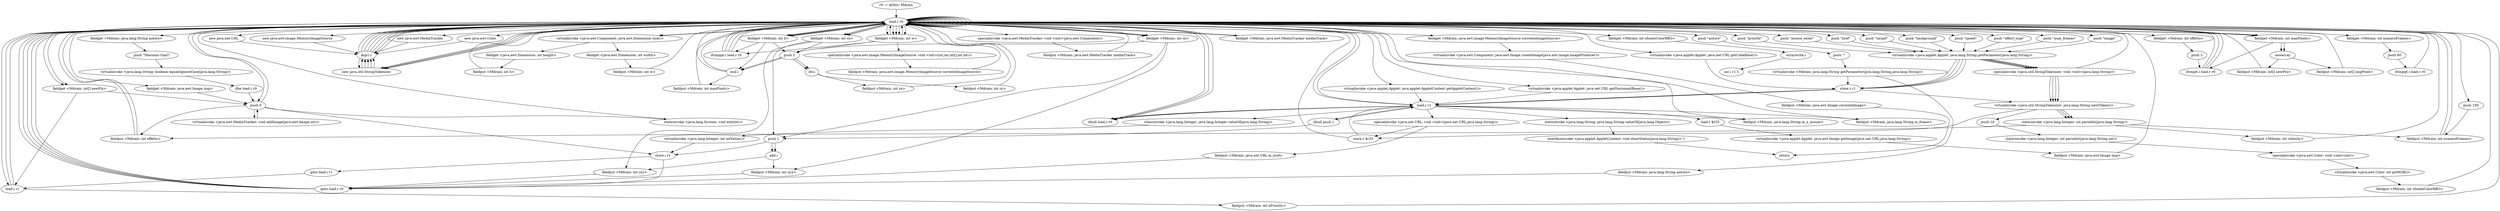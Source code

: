 digraph "" {
    "r0 := @this: Mdrain"
    "load.r r0"
    "r0 := @this: Mdrain"->"load.r r0";
    "load.r r0"->"load.r r0";
    "push \"autore\""
    "load.r r0"->"push \"autore\"";
    "push \"\""
    "push \"autore\""->"push \"\"";
    "virtualinvoke <Mdrain: java.lang.String getParameter(java.lang.String,java.lang.String)>"
    "push \"\""->"virtualinvoke <Mdrain: java.lang.String getParameter(java.lang.String,java.lang.String)>";
    "fieldput <Mdrain: java.lang.String autore>"
    "virtualinvoke <Mdrain: java.lang.String getParameter(java.lang.String,java.lang.String)>"->"fieldput <Mdrain: java.lang.String autore>";
    "goto load.r r0"
    "fieldput <Mdrain: java.lang.String autore>"->"goto load.r r0";
    "goto load.r r0"->"load.r r0";
    "fieldget <Mdrain: java.lang.String autore>"
    "load.r r0"->"fieldget <Mdrain: java.lang.String autore>";
    "push \"Massimo Giari\""
    "fieldget <Mdrain: java.lang.String autore>"->"push \"Massimo Giari\"";
    "virtualinvoke <java.lang.String: boolean equalsIgnoreCase(java.lang.String)>"
    "push \"Massimo Giari\""->"virtualinvoke <java.lang.String: boolean equalsIgnoreCase(java.lang.String)>";
    "ifne load.r r0"
    "virtualinvoke <java.lang.String: boolean equalsIgnoreCase(java.lang.String)>"->"ifne load.r r0";
    "push 0"
    "ifne load.r r0"->"push 0";
    "staticinvoke <java.lang.System: void exit(int)>"
    "push 0"->"staticinvoke <java.lang.System: void exit(int)>";
    "staticinvoke <java.lang.System: void exit(int)>"->"load.r r0";
    "push \"priority\""
    "load.r r0"->"push \"priority\"";
    "virtualinvoke <java.applet.Applet: java.lang.String getParameter(java.lang.String)>"
    "push \"priority\""->"virtualinvoke <java.applet.Applet: java.lang.String getParameter(java.lang.String)>";
    "store.r r1"
    "virtualinvoke <java.applet.Applet: java.lang.String getParameter(java.lang.String)>"->"store.r r1";
    "load.r r1"
    "store.r r1"->"load.r r1";
    "ifnull push 1"
    "load.r r1"->"ifnull push 1";
    "ifnull push 1"->"load.r r1";
    "staticinvoke <java.lang.Integer: java.lang.Integer valueOf(java.lang.String)>"
    "load.r r1"->"staticinvoke <java.lang.Integer: java.lang.Integer valueOf(java.lang.String)>";
    "virtualinvoke <java.lang.Integer: int intValue()>"
    "staticinvoke <java.lang.Integer: java.lang.Integer valueOf(java.lang.String)>"->"virtualinvoke <java.lang.Integer: int intValue()>";
    "store.i r1"
    "virtualinvoke <java.lang.Integer: int intValue()>"->"store.i r1";
    "store.i r1"->"goto load.r r0";
    "goto load.r r0"->"load.r r0";
    "load.i r1"
    "load.r r0"->"load.i r1";
    "fieldput <Mdrain: int nPriority>"
    "load.i r1"->"fieldput <Mdrain: int nPriority>";
    "fieldput <Mdrain: int nPriority>"->"load.r r0";
    "push \"mouse_enter\""
    "load.r r0"->"push \"mouse_enter\"";
    "push \"mouse_enter\""->"virtualinvoke <java.applet.Applet: java.lang.String getParameter(java.lang.String)>";
    "virtualinvoke <java.applet.Applet: java.lang.String getParameter(java.lang.String)>"->"store.r r1";
    "store.r r1"->"load.r r1";
    "ifnull load.r r0"
    "load.r r1"->"ifnull load.r r0";
    "ifnull load.r r0"->"load.r r0";
    "load.r r0"->"load.r r1";
    "fieldput <Mdrain: java.lang.String m_s_mouse>"
    "load.r r1"->"fieldput <Mdrain: java.lang.String m_s_mouse>";
    "fieldput <Mdrain: java.lang.String m_s_mouse>"->"load.r r0";
    "push \"href\""
    "load.r r0"->"push \"href\"";
    "push \"href\""->"virtualinvoke <java.applet.Applet: java.lang.String getParameter(java.lang.String)>";
    "virtualinvoke <java.applet.Applet: java.lang.String getParameter(java.lang.String)>"->"store.r r1";
    "store.r r1"->"load.r r1";
    "load.r r1"->"ifnull load.r r0";
    "ifnull load.r r0"->"load.r r0";
    "new java.net.URL"
    "load.r r0"->"new java.net.URL";
    "dup1.r"
    "new java.net.URL"->"dup1.r";
    "dup1.r"->"load.r r0";
    "virtualinvoke <java.applet.Applet: java.net.URL getDocumentBase()>"
    "load.r r0"->"virtualinvoke <java.applet.Applet: java.net.URL getDocumentBase()>";
    "virtualinvoke <java.applet.Applet: java.net.URL getDocumentBase()>"->"load.r r1";
    "specialinvoke <java.net.URL: void <init>(java.net.URL,java.lang.String)>"
    "load.r r1"->"specialinvoke <java.net.URL: void <init>(java.net.URL,java.lang.String)>";
    "fieldput <Mdrain: java.net.URL m_href>"
    "specialinvoke <java.net.URL: void <init>(java.net.URL,java.lang.String)>"->"fieldput <Mdrain: java.net.URL m_href>";
    "fieldput <Mdrain: java.net.URL m_href>"->"goto load.r r0";
    "goto load.r r0"->"load.r r0";
    "push \"target\""
    "load.r r0"->"push \"target\"";
    "push \"target\""->"virtualinvoke <java.applet.Applet: java.lang.String getParameter(java.lang.String)>";
    "virtualinvoke <java.applet.Applet: java.lang.String getParameter(java.lang.String)>"->"store.r r1";
    "store.r r1"->"load.r r1";
    "load.r r1"->"ifnull load.r r0";
    "ifnull load.r r0"->"load.r r0";
    "load.r r0"->"load.r r1";
    "fieldput <Mdrain: java.lang.String m_frame>"
    "load.r r1"->"fieldput <Mdrain: java.lang.String m_frame>";
    "fieldput <Mdrain: java.lang.String m_frame>"->"load.r r0";
    "load.r r0"->"load.r r0";
    "virtualinvoke <java.awt.Component: java.awt.Dimension size()>"
    "load.r r0"->"virtualinvoke <java.awt.Component: java.awt.Dimension size()>";
    "fieldget <java.awt.Dimension: int width>"
    "virtualinvoke <java.awt.Component: java.awt.Dimension size()>"->"fieldget <java.awt.Dimension: int width>";
    "fieldput <Mdrain: int w>"
    "fieldget <java.awt.Dimension: int width>"->"fieldput <Mdrain: int w>";
    "fieldput <Mdrain: int w>"->"load.r r0";
    "load.r r0"->"load.r r0";
    "load.r r0"->"virtualinvoke <java.awt.Component: java.awt.Dimension size()>";
    "fieldget <java.awt.Dimension: int height>"
    "virtualinvoke <java.awt.Component: java.awt.Dimension size()>"->"fieldget <java.awt.Dimension: int height>";
    "fieldput <Mdrain: int h>"
    "fieldget <java.awt.Dimension: int height>"->"fieldput <Mdrain: int h>";
    "fieldput <Mdrain: int h>"->"load.r r0";
    "load.r r0"->"load.r r0";
    "fieldget <Mdrain: int w>"
    "load.r r0"->"fieldget <Mdrain: int w>";
    "fieldget <Mdrain: int w>"->"load.r r0";
    "fieldget <Mdrain: int h>"
    "load.r r0"->"fieldget <Mdrain: int h>";
    "mul.i"
    "fieldget <Mdrain: int h>"->"mul.i";
    "fieldput <Mdrain: int maxPixels>"
    "mul.i"->"fieldput <Mdrain: int maxPixels>";
    "fieldput <Mdrain: int maxPixels>"->"load.r r0";
    "load.r r0"->"load.r r0";
    "load.r r0"->"fieldget <Mdrain: int w>";
    "push 2"
    "fieldget <Mdrain: int w>"->"push 2";
    "div.i"
    "push 2"->"div.i";
    "fieldput <Mdrain: int cx>"
    "div.i"->"fieldput <Mdrain: int cx>";
    "fieldput <Mdrain: int cx>"->"load.r r0";
    "load.r r0"->"load.r r0";
    "load.r r0"->"fieldget <Mdrain: int h>";
    "fieldget <Mdrain: int h>"->"push 2";
    "push 2"->"div.i";
    "fieldput <Mdrain: int cy>"
    "div.i"->"fieldput <Mdrain: int cy>";
    "fieldput <Mdrain: int cy>"->"load.r r0";
    "fieldget <Mdrain: int cx>"
    "load.r r0"->"fieldget <Mdrain: int cx>";
    "fieldget <Mdrain: int cx>"->"push 2";
    "push 2"->"mul.i";
    "mul.i"->"load.r r0";
    "load.r r0"->"fieldget <Mdrain: int w>";
    "ifcmpge.i load.r r0"
    "fieldget <Mdrain: int w>"->"ifcmpge.i load.r r0";
    "ifcmpge.i load.r r0"->"load.r r0";
    "load.r r0"->"load.r r0";
    "load.r r0"->"fieldget <Mdrain: int cx>";
    "push 1"
    "fieldget <Mdrain: int cx>"->"push 1";
    "add.i"
    "push 1"->"add.i";
    "fieldput <Mdrain: int cx2>"
    "add.i"->"fieldput <Mdrain: int cx2>";
    "fieldput <Mdrain: int cx2>"->"goto load.r r0";
    "goto load.r r0"->"load.r r0";
    "fieldget <Mdrain: int cy>"
    "load.r r0"->"fieldget <Mdrain: int cy>";
    "fieldget <Mdrain: int cy>"->"push 2";
    "push 2"->"mul.i";
    "mul.i"->"load.r r0";
    "load.r r0"->"fieldget <Mdrain: int h>";
    "fieldget <Mdrain: int h>"->"ifcmpge.i load.r r0";
    "ifcmpge.i load.r r0"->"load.r r0";
    "load.r r0"->"load.r r0";
    "load.r r0"->"fieldget <Mdrain: int cy>";
    "fieldget <Mdrain: int cy>"->"push 1";
    "push 1"->"add.i";
    "fieldput <Mdrain: int cy2>"
    "add.i"->"fieldput <Mdrain: int cy2>";
    "fieldput <Mdrain: int cy2>"->"goto load.r r0";
    "goto load.r r0"->"load.r r0";
    "load.r r0"->"load.r r0";
    "fieldget <Mdrain: int maxPixels>"
    "load.r r0"->"fieldget <Mdrain: int maxPixels>";
    "newarray"
    "fieldget <Mdrain: int maxPixels>"->"newarray";
    "fieldput <Mdrain: int[] newPix>"
    "newarray"->"fieldput <Mdrain: int[] newPix>";
    "fieldput <Mdrain: int[] newPix>"->"load.r r0";
    "new java.awt.MediaTracker"
    "load.r r0"->"new java.awt.MediaTracker";
    "new java.awt.MediaTracker"->"dup1.r";
    "dup1.r"->"load.r r0";
    "specialinvoke <java.awt.MediaTracker: void <init>(java.awt.Component)>"
    "load.r r0"->"specialinvoke <java.awt.MediaTracker: void <init>(java.awt.Component)>";
    "fieldput <Mdrain: java.awt.MediaTracker mediaTrack>"
    "specialinvoke <java.awt.MediaTracker: void <init>(java.awt.Component)>"->"fieldput <Mdrain: java.awt.MediaTracker mediaTrack>";
    "fieldput <Mdrain: java.awt.MediaTracker mediaTrack>"->"load.r r0";
    "new java.awt.Color"
    "load.r r0"->"new java.awt.Color";
    "new java.awt.Color"->"dup1.r";
    "new java.util.StringTokenizer"
    "dup1.r"->"new java.util.StringTokenizer";
    "new java.util.StringTokenizer"->"dup1.r";
    "dup1.r"->"load.r r0";
    "push \"background\""
    "load.r r0"->"push \"background\"";
    "push \"background\""->"virtualinvoke <java.applet.Applet: java.lang.String getParameter(java.lang.String)>";
    "specialinvoke <java.util.StringTokenizer: void <init>(java.lang.String)>"
    "virtualinvoke <java.applet.Applet: java.lang.String getParameter(java.lang.String)>"->"specialinvoke <java.util.StringTokenizer: void <init>(java.lang.String)>";
    "virtualinvoke <java.util.StringTokenizer: java.lang.String nextToken()>"
    "specialinvoke <java.util.StringTokenizer: void <init>(java.lang.String)>"->"virtualinvoke <java.util.StringTokenizer: java.lang.String nextToken()>";
    "push 16"
    "virtualinvoke <java.util.StringTokenizer: java.lang.String nextToken()>"->"push 16";
    "staticinvoke <java.lang.Integer: int parseInt(java.lang.String,int)>"
    "push 16"->"staticinvoke <java.lang.Integer: int parseInt(java.lang.String,int)>";
    "specialinvoke <java.awt.Color: void <init>(int)>"
    "staticinvoke <java.lang.Integer: int parseInt(java.lang.String,int)>"->"specialinvoke <java.awt.Color: void <init>(int)>";
    "virtualinvoke <java.awt.Color: int getRGB()>"
    "specialinvoke <java.awt.Color: void <init>(int)>"->"virtualinvoke <java.awt.Color: int getRGB()>";
    "fieldput <Mdrain: int sfondoColorRBG>"
    "virtualinvoke <java.awt.Color: int getRGB()>"->"fieldput <Mdrain: int sfondoColorRBG>";
    "fieldput <Mdrain: int sfondoColorRBG>"->"load.r r0";
    "load.r r0"->"new java.util.StringTokenizer";
    "new java.util.StringTokenizer"->"dup1.r";
    "dup1.r"->"load.r r0";
    "push \"speed\""
    "load.r r0"->"push \"speed\"";
    "push \"speed\""->"virtualinvoke <java.applet.Applet: java.lang.String getParameter(java.lang.String)>";
    "virtualinvoke <java.applet.Applet: java.lang.String getParameter(java.lang.String)>"->"specialinvoke <java.util.StringTokenizer: void <init>(java.lang.String)>";
    "specialinvoke <java.util.StringTokenizer: void <init>(java.lang.String)>"->"virtualinvoke <java.util.StringTokenizer: java.lang.String nextToken()>";
    "staticinvoke <java.lang.Integer: int parseInt(java.lang.String)>"
    "virtualinvoke <java.util.StringTokenizer: java.lang.String nextToken()>"->"staticinvoke <java.lang.Integer: int parseInt(java.lang.String)>";
    "fieldput <Mdrain: int velocity>"
    "staticinvoke <java.lang.Integer: int parseInt(java.lang.String)>"->"fieldput <Mdrain: int velocity>";
    "fieldput <Mdrain: int velocity>"->"load.r r0";
    "load.r r0"->"new java.util.StringTokenizer";
    "new java.util.StringTokenizer"->"dup1.r";
    "dup1.r"->"load.r r0";
    "push \"effect_type\""
    "load.r r0"->"push \"effect_type\"";
    "push \"effect_type\""->"virtualinvoke <java.applet.Applet: java.lang.String getParameter(java.lang.String)>";
    "virtualinvoke <java.applet.Applet: java.lang.String getParameter(java.lang.String)>"->"specialinvoke <java.util.StringTokenizer: void <init>(java.lang.String)>";
    "specialinvoke <java.util.StringTokenizer: void <init>(java.lang.String)>"->"virtualinvoke <java.util.StringTokenizer: java.lang.String nextToken()>";
    "virtualinvoke <java.util.StringTokenizer: java.lang.String nextToken()>"->"staticinvoke <java.lang.Integer: int parseInt(java.lang.String)>";
    "fieldput <Mdrain: int effetto>"
    "staticinvoke <java.lang.Integer: int parseInt(java.lang.String)>"->"fieldput <Mdrain: int effetto>";
    "fieldput <Mdrain: int effetto>"->"load.r r0";
    "fieldget <Mdrain: int effetto>"
    "load.r r0"->"fieldget <Mdrain: int effetto>";
    "push 3"
    "fieldget <Mdrain: int effetto>"->"push 3";
    "ifcmplt.i load.r r0"
    "push 3"->"ifcmplt.i load.r r0";
    "ifcmplt.i load.r r0"->"load.r r0";
    "load.r r0"->"push 0";
    "push 0"->"fieldput <Mdrain: int effetto>";
    "fieldput <Mdrain: int effetto>"->"load.r r0";
    "load.r r0"->"new java.util.StringTokenizer";
    "new java.util.StringTokenizer"->"dup1.r";
    "dup1.r"->"load.r r0";
    "push \"num_frames\""
    "load.r r0"->"push \"num_frames\"";
    "push \"num_frames\""->"virtualinvoke <java.applet.Applet: java.lang.String getParameter(java.lang.String)>";
    "virtualinvoke <java.applet.Applet: java.lang.String getParameter(java.lang.String)>"->"specialinvoke <java.util.StringTokenizer: void <init>(java.lang.String)>";
    "specialinvoke <java.util.StringTokenizer: void <init>(java.lang.String)>"->"virtualinvoke <java.util.StringTokenizer: java.lang.String nextToken()>";
    "virtualinvoke <java.util.StringTokenizer: java.lang.String nextToken()>"->"staticinvoke <java.lang.Integer: int parseInt(java.lang.String)>";
    "fieldput <Mdrain: int numeroFrames>"
    "staticinvoke <java.lang.Integer: int parseInt(java.lang.String)>"->"fieldput <Mdrain: int numeroFrames>";
    "fieldput <Mdrain: int numeroFrames>"->"load.r r0";
    "fieldget <Mdrain: int numeroFrames>"
    "load.r r0"->"fieldget <Mdrain: int numeroFrames>";
    "push 60"
    "fieldget <Mdrain: int numeroFrames>"->"push 60";
    "ifcmpgt.i load.r r0"
    "push 60"->"ifcmpgt.i load.r r0";
    "ifcmpgt.i load.r r0"->"load.r r0";
    "push 100"
    "load.r r0"->"push 100";
    "push 100"->"fieldput <Mdrain: int numeroFrames>";
    "fieldput <Mdrain: int numeroFrames>"->"load.r r0";
    "load.r r0"->"load.r r0";
    "load.r r0"->"fieldget <Mdrain: int maxPixels>";
    "fieldget <Mdrain: int maxPixels>"->"newarray";
    "fieldput <Mdrain: int[] imgPixel>"
    "newarray"->"fieldput <Mdrain: int[] imgPixel>";
    "fieldput <Mdrain: int[] imgPixel>"->"load.r r0";
    "load.r r0"->"load.r r0";
    "load.r r0"->"new java.util.StringTokenizer";
    "new java.util.StringTokenizer"->"dup1.r";
    "dup1.r"->"load.r r0";
    "push \"image\""
    "load.r r0"->"push \"image\"";
    "push \"image\""->"virtualinvoke <java.applet.Applet: java.lang.String getParameter(java.lang.String)>";
    "virtualinvoke <java.applet.Applet: java.lang.String getParameter(java.lang.String)>"->"specialinvoke <java.util.StringTokenizer: void <init>(java.lang.String)>";
    "specialinvoke <java.util.StringTokenizer: void <init>(java.lang.String)>"->"load.r r0";
    "virtualinvoke <java.applet.Applet: java.net.URL getCodeBase()>"
    "load.r r0"->"virtualinvoke <java.applet.Applet: java.net.URL getCodeBase()>";
    "virtualinvoke <java.applet.Applet: java.net.URL getCodeBase()>"->"store.r r1";
    "store.r r1"->"virtualinvoke <java.util.StringTokenizer: java.lang.String nextToken()>";
    "store.r $r25"
    "virtualinvoke <java.util.StringTokenizer: java.lang.String nextToken()>"->"store.r $r25";
    "store.r $r25"->"load.r r1";
    "load.r $r25"
    "load.r r1"->"load.r $r25";
    "virtualinvoke <java.applet.Applet: java.awt.Image getImage(java.net.URL,java.lang.String)>"
    "load.r $r25"->"virtualinvoke <java.applet.Applet: java.awt.Image getImage(java.net.URL,java.lang.String)>";
    "fieldput <Mdrain: java.awt.Image img>"
    "virtualinvoke <java.applet.Applet: java.awt.Image getImage(java.net.URL,java.lang.String)>"->"fieldput <Mdrain: java.awt.Image img>";
    "fieldput <Mdrain: java.awt.Image img>"->"load.r r0";
    "fieldget <Mdrain: java.awt.MediaTracker mediaTrack>"
    "load.r r0"->"fieldget <Mdrain: java.awt.MediaTracker mediaTrack>";
    "fieldget <Mdrain: java.awt.MediaTracker mediaTrack>"->"load.r r0";
    "fieldget <Mdrain: java.awt.Image img>"
    "load.r r0"->"fieldget <Mdrain: java.awt.Image img>";
    "fieldget <Mdrain: java.awt.Image img>"->"push 0";
    "virtualinvoke <java.awt.MediaTracker: void addImage(java.awt.Image,int)>"
    "push 0"->"virtualinvoke <java.awt.MediaTracker: void addImage(java.awt.Image,int)>";
    "virtualinvoke <java.awt.MediaTracker: void addImage(java.awt.Image,int)>"->"push 0";
    "push 0"->"store.i r1";
    "goto load.i r1"
    "store.i r1"->"goto load.i r1";
    "goto load.i r1"->"load.i r1";
    "load.i r1"->"load.r r0";
    "load.r r0"->"fieldget <Mdrain: int maxPixels>";
    "fieldget <Mdrain: int maxPixels>"->"ifcmplt.i load.r r0";
    "ifcmplt.i load.r r0"->"load.r r0";
    "new java.awt.image.MemoryImageSource"
    "load.r r0"->"new java.awt.image.MemoryImageSource";
    "new java.awt.image.MemoryImageSource"->"dup1.r";
    "dup1.r"->"load.r r0";
    "load.r r0"->"fieldget <Mdrain: int w>";
    "fieldget <Mdrain: int w>"->"load.r r0";
    "load.r r0"->"fieldget <Mdrain: int h>";
    "fieldget <Mdrain: int h>"->"load.r r0";
    "fieldget <Mdrain: int[] newPix>"
    "load.r r0"->"fieldget <Mdrain: int[] newPix>";
    "fieldget <Mdrain: int[] newPix>"->"push 0";
    "push 0"->"load.r r0";
    "load.r r0"->"fieldget <Mdrain: int w>";
    "specialinvoke <java.awt.image.MemoryImageSource: void <init>(int,int,int[],int,int)>"
    "fieldget <Mdrain: int w>"->"specialinvoke <java.awt.image.MemoryImageSource: void <init>(int,int,int[],int,int)>";
    "fieldput <Mdrain: java.awt.image.MemoryImageSource correnteImageSource>"
    "specialinvoke <java.awt.image.MemoryImageSource: void <init>(int,int,int[],int,int)>"->"fieldput <Mdrain: java.awt.image.MemoryImageSource correnteImageSource>";
    "fieldput <Mdrain: java.awt.image.MemoryImageSource correnteImageSource>"->"load.r r0";
    "load.r r0"->"load.r r0";
    "load.r r0"->"load.r r0";
    "fieldget <Mdrain: java.awt.image.MemoryImageSource correnteImageSource>"
    "load.r r0"->"fieldget <Mdrain: java.awt.image.MemoryImageSource correnteImageSource>";
    "virtualinvoke <java.awt.Component: java.awt.Image createImage(java.awt.image.ImageProducer)>"
    "fieldget <Mdrain: java.awt.image.MemoryImageSource correnteImageSource>"->"virtualinvoke <java.awt.Component: java.awt.Image createImage(java.awt.image.ImageProducer)>";
    "fieldput <Mdrain: java.awt.Image correnteImage>"
    "virtualinvoke <java.awt.Component: java.awt.Image createImage(java.awt.image.ImageProducer)>"->"fieldput <Mdrain: java.awt.Image correnteImage>";
    "return"
    "fieldput <Mdrain: java.awt.Image correnteImage>"->"return";
    "ifcmplt.i load.r r0"->"load.r r0";
    "load.r r0"->"fieldget <Mdrain: int[] newPix>";
    "fieldget <Mdrain: int[] newPix>"->"load.i r1";
    "load.i r1"->"load.r r0";
    "fieldget <Mdrain: int sfondoColorRBG>"
    "load.r r0"->"fieldget <Mdrain: int sfondoColorRBG>";
    "arraywrite.i"
    "fieldget <Mdrain: int sfondoColorRBG>"->"arraywrite.i";
    "inc.i r1 1"
    "arraywrite.i"->"inc.i r1 1";
    "ifcmpge.i load.r r0"->"load.r r0";
    "load.r r0"->"load.r r0";
    "load.r r0"->"fieldget <Mdrain: int cy>";
    "fieldget <Mdrain: int cy>"->"fieldput <Mdrain: int cy2>";
    "ifcmpge.i load.r r0"->"load.r r0";
    "load.r r0"->"load.r r0";
    "load.r r0"->"fieldget <Mdrain: int cx>";
    "fieldget <Mdrain: int cx>"->"fieldput <Mdrain: int cx2>";
    "specialinvoke <java.net.URL: void <init>(java.net.URL,java.lang.String)>"->"store.r $r25";
    "store.r $r25"->"load.r r0";
    "virtualinvoke <java.applet.Applet: java.applet.AppletContext getAppletContext()>"
    "load.r r0"->"virtualinvoke <java.applet.Applet: java.applet.AppletContext getAppletContext()>";
    "virtualinvoke <java.applet.Applet: java.applet.AppletContext getAppletContext()>"->"load.r r1";
    "staticinvoke <java.lang.String: java.lang.String valueOf(java.lang.Object)>"
    "load.r r1"->"staticinvoke <java.lang.String: java.lang.String valueOf(java.lang.Object)>";
    "interfaceinvoke <java.applet.AppletContext: void showStatus(java.lang.String)> 1"
    "staticinvoke <java.lang.String: java.lang.String valueOf(java.lang.Object)>"->"interfaceinvoke <java.applet.AppletContext: void showStatus(java.lang.String)> 1";
    "interfaceinvoke <java.applet.AppletContext: void showStatus(java.lang.String)> 1"->"return";
    "ifnull push 1"->"push 1";
    "push 1"->"store.i r1";
    "virtualinvoke <Mdrain: java.lang.String getParameter(java.lang.String,java.lang.String)>"->"store.r r1";
}
